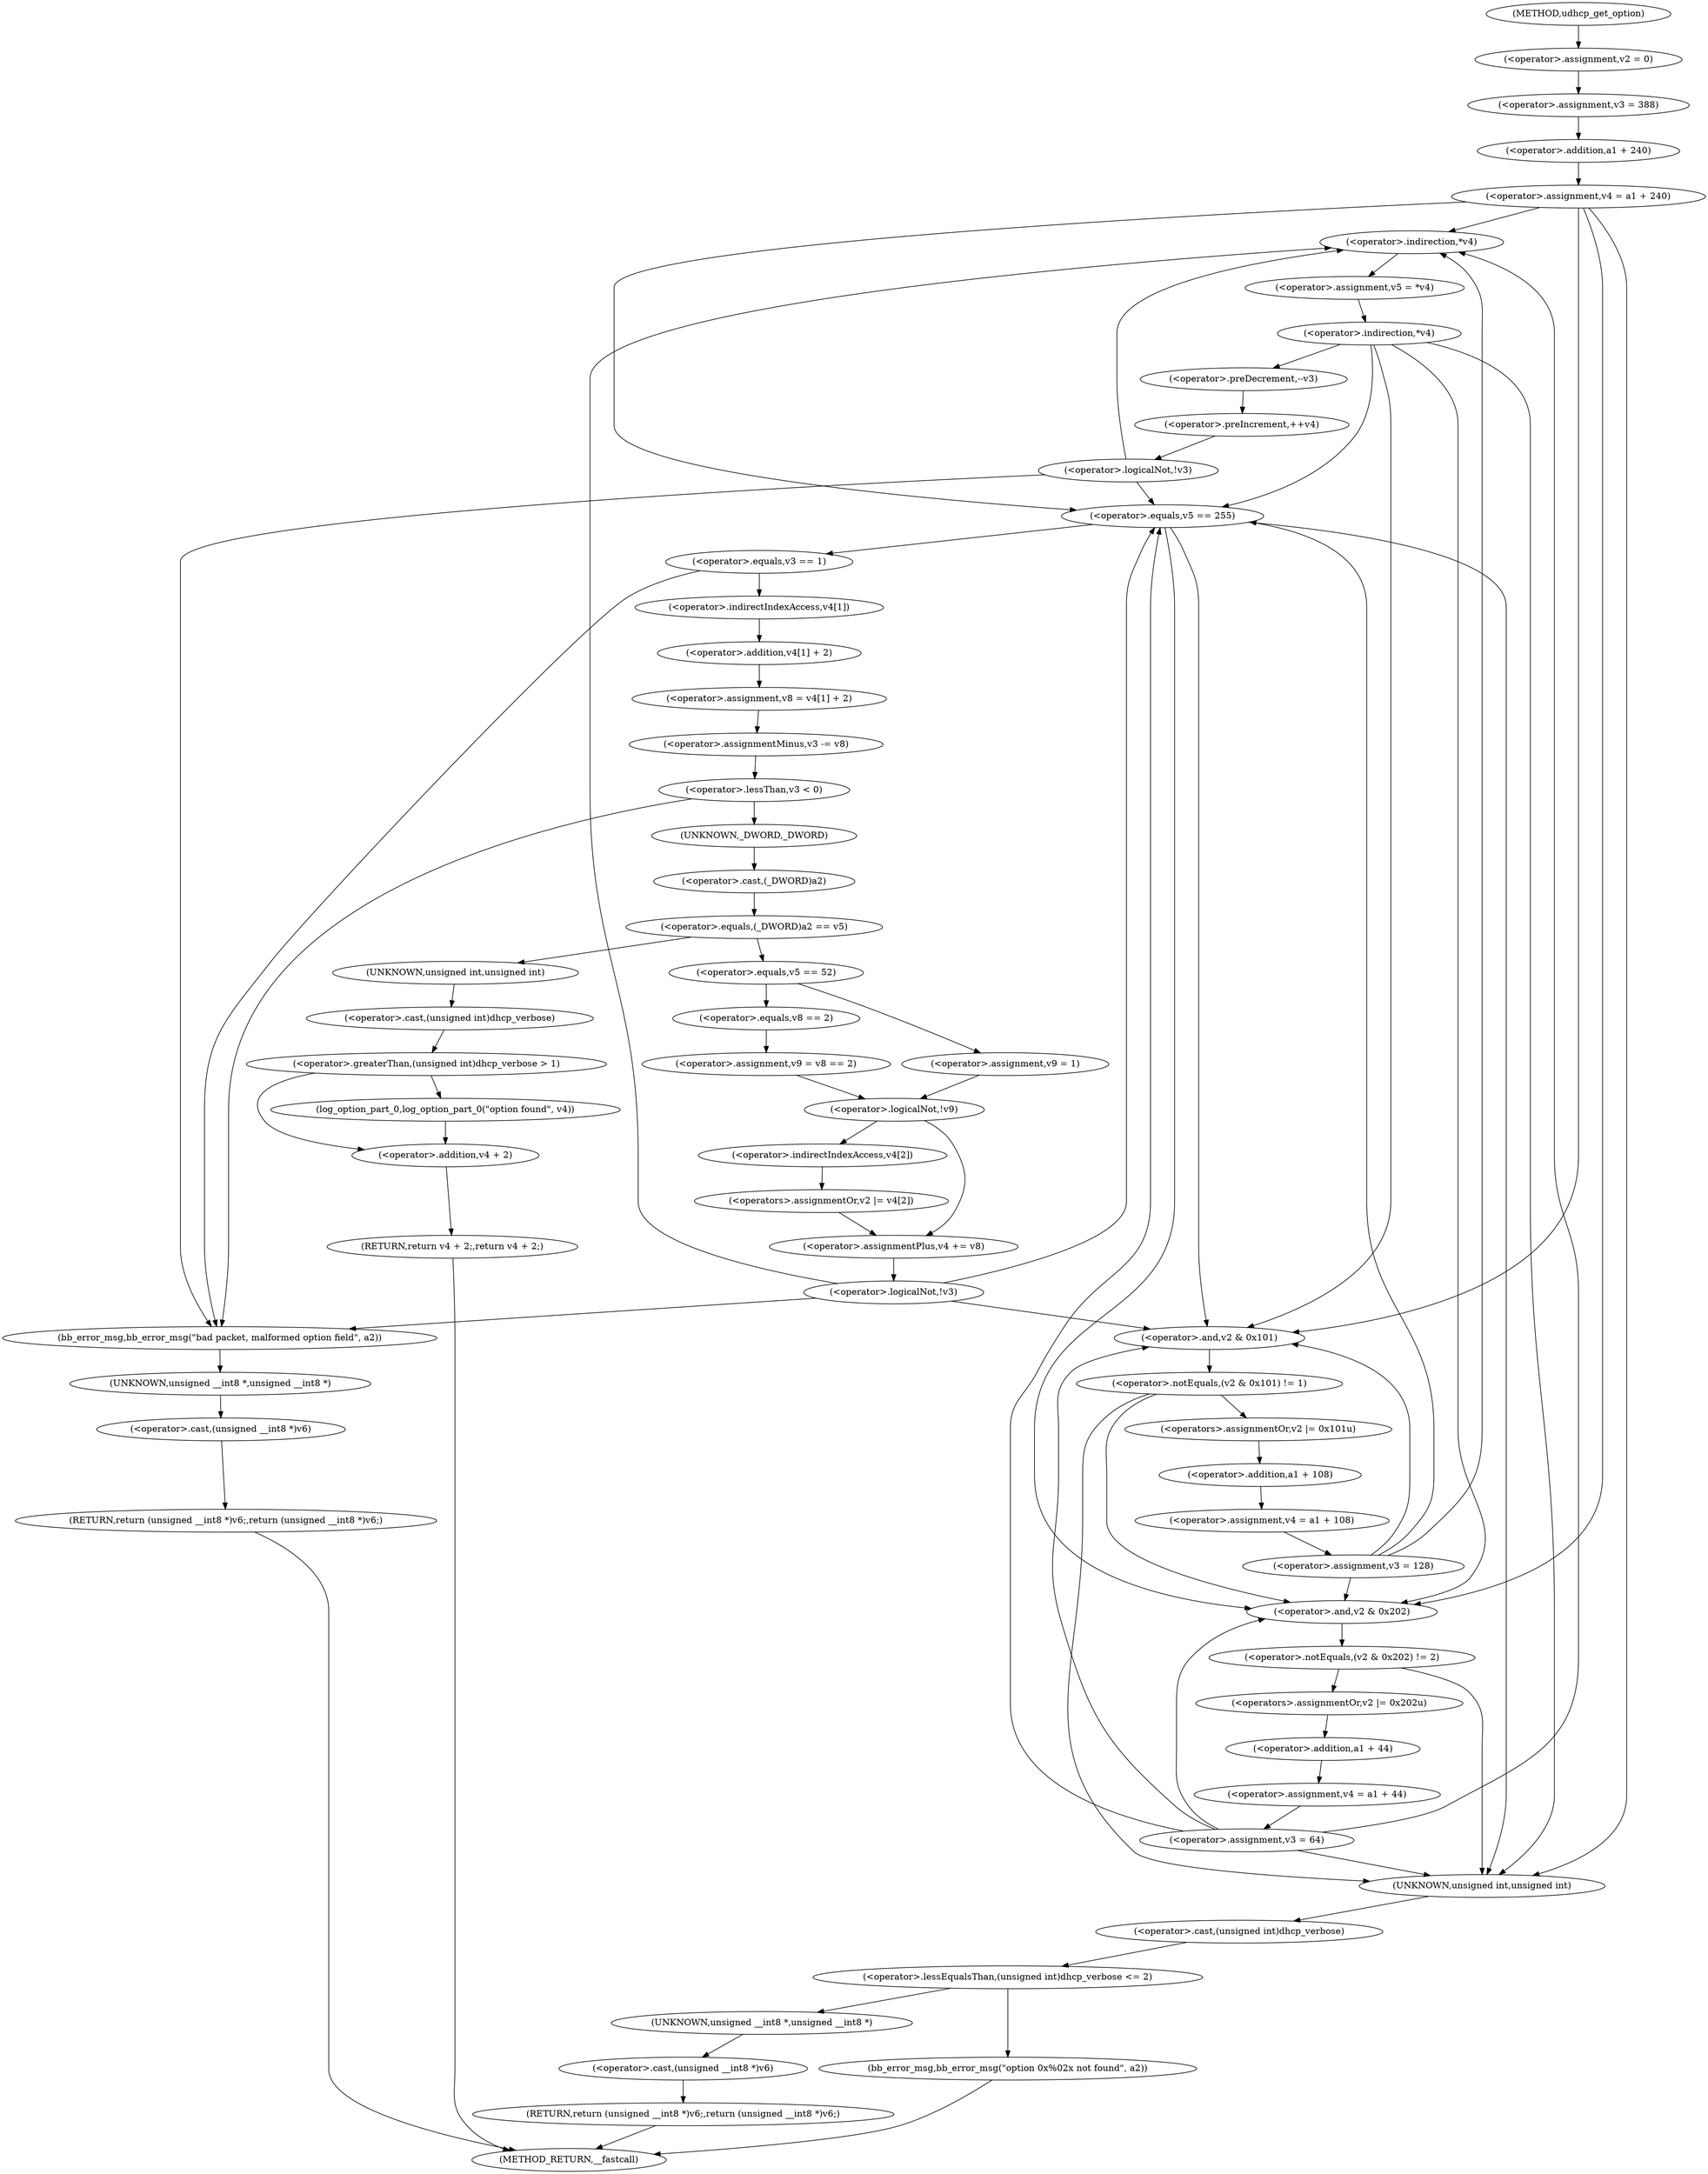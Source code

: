 digraph udhcp_get_option {  
"1000119" [label = "(<operator>.assignment,v2 = 0)" ]
"1000122" [label = "(<operator>.assignment,v3 = 388)" ]
"1000125" [label = "(<operator>.assignment,v4 = a1 + 240)" ]
"1000127" [label = "(<operator>.addition,a1 + 240)" ]
"1000142" [label = "(<operator>.assignment,v5 = *v4)" ]
"1000144" [label = "(<operator>.indirection,*v4)" ]
"1000147" [label = "(<operator>.indirection,*v4)" ]
"1000150" [label = "(<operator>.preDecrement,--v3)" ]
"1000152" [label = "(<operator>.preIncrement,++v4)" ]
"1000155" [label = "(<operator>.logicalNot,!v3)" ]
"1000159" [label = "(<operator>.equals,v5 == 255)" ]
"1000164" [label = "(<operator>.equals,v3 == 1)" ]
"1000168" [label = "(<operator>.assignment,v8 = v4[1] + 2)" ]
"1000170" [label = "(<operator>.addition,v4[1] + 2)" ]
"1000171" [label = "(<operator>.indirectIndexAccess,v4[1])" ]
"1000175" [label = "(<operator>.assignmentMinus,v3 -= v8)" ]
"1000179" [label = "(<operator>.lessThan,v3 < 0)" ]
"1000184" [label = "(<operator>.equals,(_DWORD)a2 == v5)" ]
"1000185" [label = "(<operator>.cast,(_DWORD)a2)" ]
"1000186" [label = "(UNKNOWN,_DWORD,_DWORD)" ]
"1000191" [label = "(<operator>.greaterThan,(unsigned int)dhcp_verbose > 1)" ]
"1000192" [label = "(<operator>.cast,(unsigned int)dhcp_verbose)" ]
"1000193" [label = "(UNKNOWN,unsigned int,unsigned int)" ]
"1000196" [label = "(log_option_part_0,log_option_part_0(\"option found\", v4))" ]
"1000199" [label = "(RETURN,return v4 + 2;,return v4 + 2;)" ]
"1000200" [label = "(<operator>.addition,v4 + 2)" ]
"1000204" [label = "(<operator>.equals,v5 == 52)" ]
"1000207" [label = "(<operator>.assignment,v9 = v8 == 2)" ]
"1000209" [label = "(<operator>.equals,v8 == 2)" ]
"1000213" [label = "(<operator>.assignment,v9 = 1)" ]
"1000217" [label = "(<operator>.logicalNot,!v9)" ]
"1000219" [label = "(<operators>.assignmentOr,v2 |= v4[2])" ]
"1000221" [label = "(<operator>.indirectIndexAccess,v4[2])" ]
"1000224" [label = "(<operator>.assignmentPlus,v4 += v8)" ]
"1000228" [label = "(<operator>.logicalNot,!v3)" ]
"1000233" [label = "(bb_error_msg,bb_error_msg(\"bad packet, malformed option field\", a2))" ]
"1000236" [label = "(RETURN,return (unsigned __int8 *)v6;,return (unsigned __int8 *)v6;)" ]
"1000237" [label = "(<operator>.cast,(unsigned __int8 *)v6)" ]
"1000238" [label = "(UNKNOWN,unsigned __int8 *,unsigned __int8 *)" ]
"1000241" [label = "(<operator>.notEquals,(v2 & 0x101) != 1)" ]
"1000242" [label = "(<operator>.and,v2 & 0x101)" ]
"1000247" [label = "(<operators>.assignmentOr,v2 |= 0x101u)" ]
"1000250" [label = "(<operator>.assignment,v4 = a1 + 108)" ]
"1000252" [label = "(<operator>.addition,a1 + 108)" ]
"1000255" [label = "(<operator>.assignment,v3 = 128)" ]
"1000259" [label = "(<operator>.notEquals,(v2 & 0x202) != 2)" ]
"1000260" [label = "(<operator>.and,v2 & 0x202)" ]
"1000265" [label = "(<operators>.assignmentOr,v2 |= 0x202u)" ]
"1000268" [label = "(<operator>.assignment,v4 = a1 + 44)" ]
"1000270" [label = "(<operator>.addition,a1 + 44)" ]
"1000273" [label = "(<operator>.assignment,v3 = 64)" ]
"1000278" [label = "(<operator>.lessEqualsThan,(unsigned int)dhcp_verbose <= 2)" ]
"1000279" [label = "(<operator>.cast,(unsigned int)dhcp_verbose)" ]
"1000280" [label = "(UNKNOWN,unsigned int,unsigned int)" ]
"1000283" [label = "(RETURN,return (unsigned __int8 *)v6;,return (unsigned __int8 *)v6;)" ]
"1000284" [label = "(<operator>.cast,(unsigned __int8 *)v6)" ]
"1000285" [label = "(UNKNOWN,unsigned __int8 *,unsigned __int8 *)" ]
"1000287" [label = "(bb_error_msg,bb_error_msg(\"option 0x%02x not found\", a2))" ]
"1000108" [label = "(METHOD,udhcp_get_option)" ]
"1000291" [label = "(METHOD_RETURN,__fastcall)" ]
  "1000119" -> "1000122" 
  "1000122" -> "1000127" 
  "1000125" -> "1000144" 
  "1000125" -> "1000159" 
  "1000125" -> "1000242" 
  "1000125" -> "1000260" 
  "1000125" -> "1000280" 
  "1000127" -> "1000125" 
  "1000142" -> "1000147" 
  "1000144" -> "1000142" 
  "1000147" -> "1000159" 
  "1000147" -> "1000242" 
  "1000147" -> "1000260" 
  "1000147" -> "1000280" 
  "1000147" -> "1000150" 
  "1000150" -> "1000152" 
  "1000152" -> "1000155" 
  "1000155" -> "1000144" 
  "1000155" -> "1000159" 
  "1000155" -> "1000233" 
  "1000159" -> "1000242" 
  "1000159" -> "1000260" 
  "1000159" -> "1000280" 
  "1000159" -> "1000164" 
  "1000164" -> "1000233" 
  "1000164" -> "1000171" 
  "1000168" -> "1000175" 
  "1000170" -> "1000168" 
  "1000171" -> "1000170" 
  "1000175" -> "1000179" 
  "1000179" -> "1000186" 
  "1000179" -> "1000233" 
  "1000184" -> "1000193" 
  "1000184" -> "1000204" 
  "1000185" -> "1000184" 
  "1000186" -> "1000185" 
  "1000191" -> "1000196" 
  "1000191" -> "1000200" 
  "1000192" -> "1000191" 
  "1000193" -> "1000192" 
  "1000196" -> "1000200" 
  "1000199" -> "1000291" 
  "1000200" -> "1000199" 
  "1000204" -> "1000209" 
  "1000204" -> "1000213" 
  "1000207" -> "1000217" 
  "1000209" -> "1000207" 
  "1000213" -> "1000217" 
  "1000217" -> "1000221" 
  "1000217" -> "1000224" 
  "1000219" -> "1000224" 
  "1000221" -> "1000219" 
  "1000224" -> "1000228" 
  "1000228" -> "1000144" 
  "1000228" -> "1000159" 
  "1000228" -> "1000242" 
  "1000228" -> "1000233" 
  "1000233" -> "1000238" 
  "1000236" -> "1000291" 
  "1000237" -> "1000236" 
  "1000238" -> "1000237" 
  "1000241" -> "1000260" 
  "1000241" -> "1000280" 
  "1000241" -> "1000247" 
  "1000242" -> "1000241" 
  "1000247" -> "1000252" 
  "1000250" -> "1000255" 
  "1000252" -> "1000250" 
  "1000255" -> "1000144" 
  "1000255" -> "1000159" 
  "1000255" -> "1000242" 
  "1000255" -> "1000260" 
  "1000259" -> "1000280" 
  "1000259" -> "1000265" 
  "1000260" -> "1000259" 
  "1000265" -> "1000270" 
  "1000268" -> "1000273" 
  "1000270" -> "1000268" 
  "1000273" -> "1000144" 
  "1000273" -> "1000159" 
  "1000273" -> "1000242" 
  "1000273" -> "1000260" 
  "1000273" -> "1000280" 
  "1000278" -> "1000285" 
  "1000278" -> "1000287" 
  "1000279" -> "1000278" 
  "1000280" -> "1000279" 
  "1000283" -> "1000291" 
  "1000284" -> "1000283" 
  "1000285" -> "1000284" 
  "1000287" -> "1000291" 
  "1000108" -> "1000119" 
}
